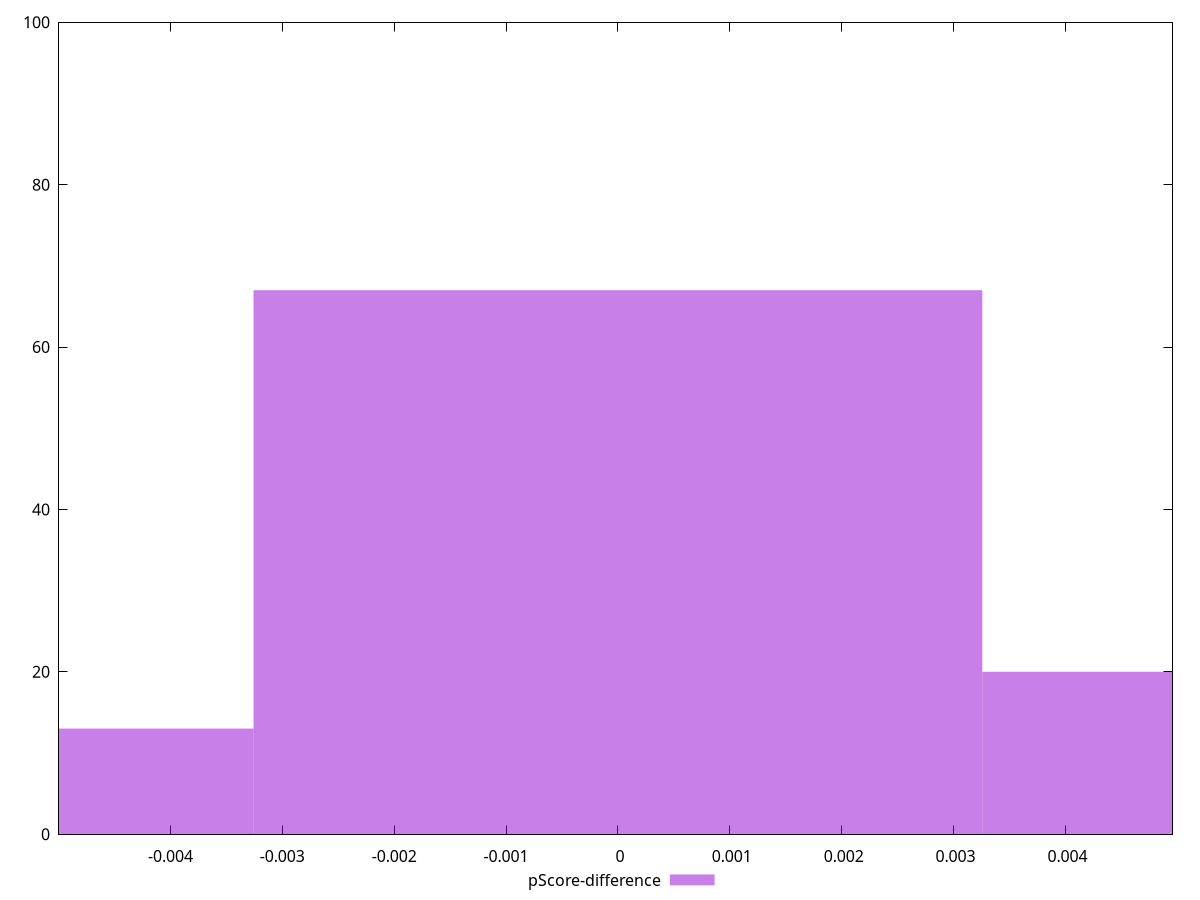 reset

$pScoreDifference <<EOF
0 67
0.006514668654558684 20
-0.006514668654558684 13
EOF

set key outside below
set boxwidth 0.006514668654558684
set xrange [-0.004996306896587865:0.004957316875909223]
set yrange [0:100]
set trange [0:100]
set style fill transparent solid 0.5 noborder
set terminal svg size 640, 490 enhanced background rgb 'white'
set output "reports/report_00027_2021-02-24T12-40-31.850Z/first-cpu-idle/samples/astro/pScore-difference/histogram.svg"

plot $pScoreDifference title "pScore-difference" with boxes

reset
